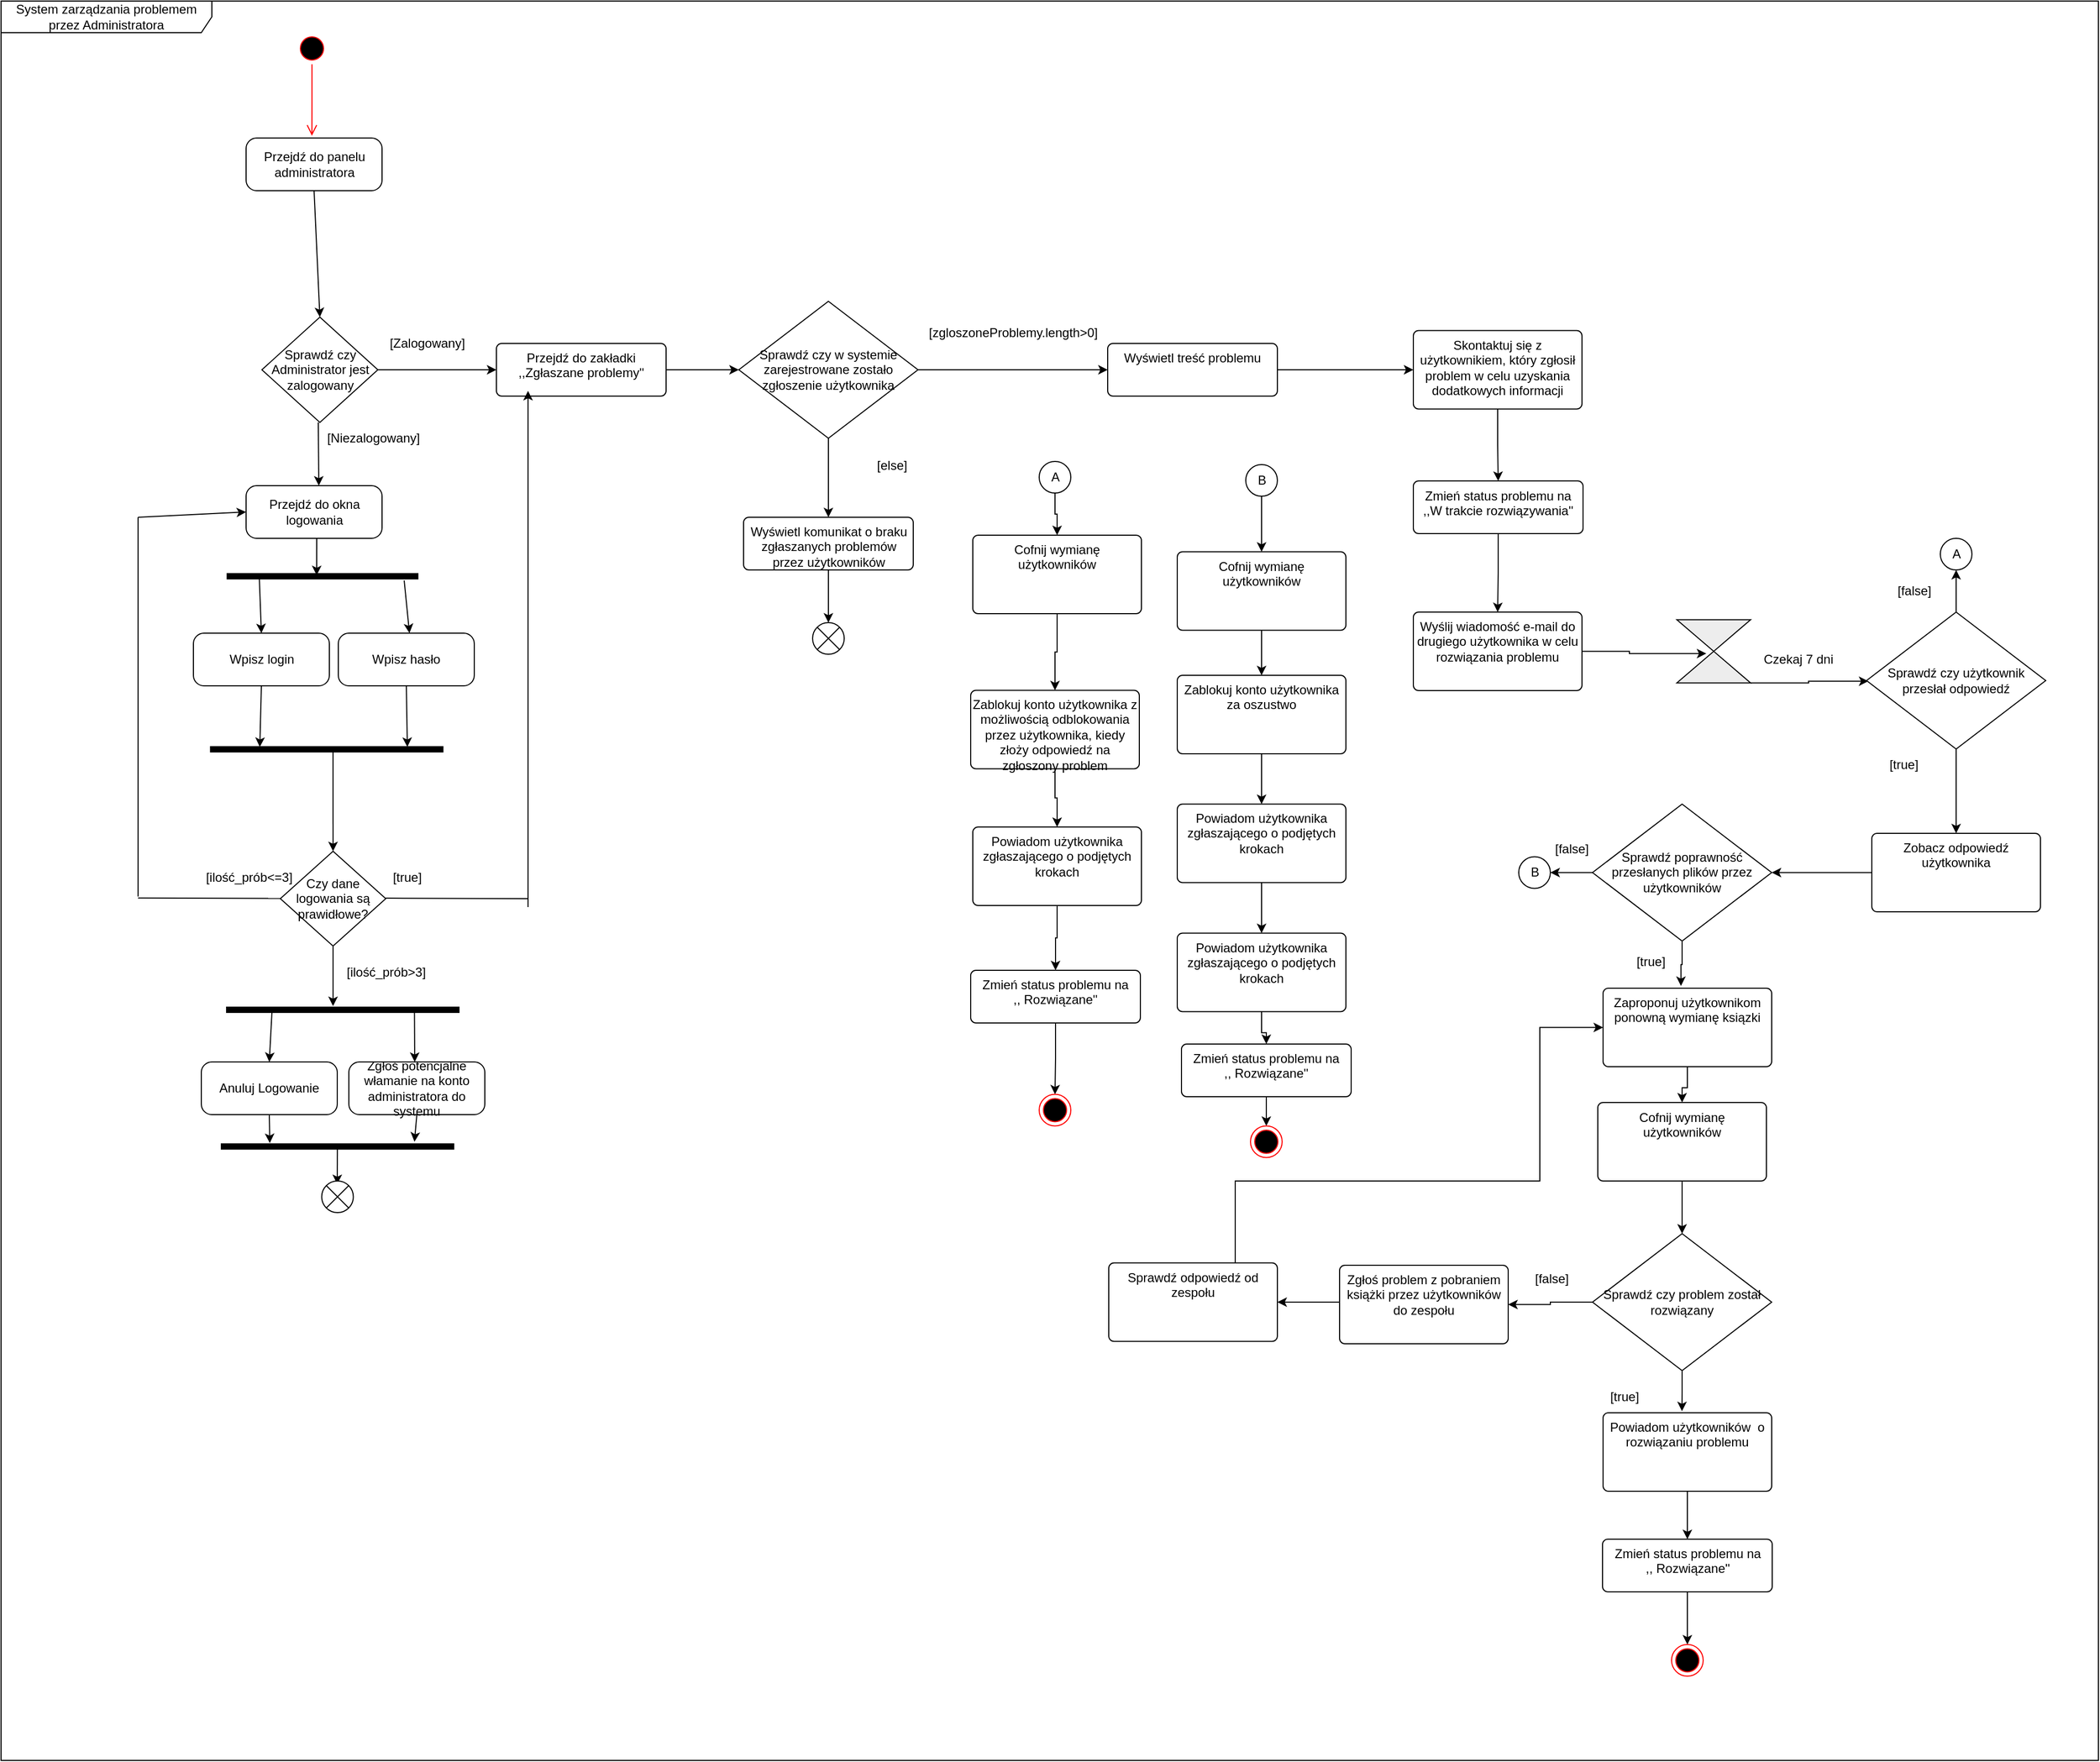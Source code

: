 <mxfile version="24.6.3" type="device">
  <diagram name="Strona-1" id="lTAQE0slSdaoe6BzQmBb">
    <mxGraphModel dx="2895" dy="828" grid="1" gridSize="10" guides="1" tooltips="1" connect="1" arrows="1" fold="1" page="1" pageScale="1" pageWidth="827" pageHeight="1169" math="0" shadow="0">
      <root>
        <mxCell id="0" />
        <mxCell id="1" parent="0" />
        <mxCell id="vOPbjcdF3jV5u_TdWIij-1" value="" style="ellipse;html=1;shape=startState;fillColor=#000000;strokeColor=#ff0000;" vertex="1" parent="1">
          <mxGeometry x="120" y="40" width="30" height="30" as="geometry" />
        </mxCell>
        <mxCell id="vOPbjcdF3jV5u_TdWIij-2" value="" style="edgeStyle=orthogonalEdgeStyle;html=1;verticalAlign=bottom;endArrow=open;endSize=8;strokeColor=#ff0000;rounded=0;entryX=0.484;entryY=-0.043;entryDx=0;entryDy=0;entryPerimeter=0;" edge="1" source="vOPbjcdF3jV5u_TdWIij-1" parent="1" target="vOPbjcdF3jV5u_TdWIij-16">
          <mxGeometry relative="1" as="geometry">
            <mxPoint x="135" y="130" as="targetPoint" />
          </mxGeometry>
        </mxCell>
        <mxCell id="vOPbjcdF3jV5u_TdWIij-48" style="edgeStyle=orthogonalEdgeStyle;rounded=0;orthogonalLoop=1;jettySize=auto;html=1;entryX=0;entryY=0.5;entryDx=0;entryDy=0;" edge="1" parent="1" source="vOPbjcdF3jV5u_TdWIij-3" target="vOPbjcdF3jV5u_TdWIij-46">
          <mxGeometry relative="1" as="geometry" />
        </mxCell>
        <mxCell id="vOPbjcdF3jV5u_TdWIij-3" value="Przejdź do zakładki &lt;br&gt;,,Zgłaszane problemy&#39;&#39;" style="html=1;align=center;verticalAlign=top;rounded=1;absoluteArcSize=1;arcSize=10;dashed=0;whiteSpace=wrap;" vertex="1" parent="1">
          <mxGeometry x="310" y="335" width="161" height="50" as="geometry" />
        </mxCell>
        <mxCell id="vOPbjcdF3jV5u_TdWIij-43" style="edgeStyle=orthogonalEdgeStyle;rounded=0;orthogonalLoop=1;jettySize=auto;html=1;entryX=0;entryY=0.5;entryDx=0;entryDy=0;" edge="1" parent="1" source="vOPbjcdF3jV5u_TdWIij-5" target="vOPbjcdF3jV5u_TdWIij-3">
          <mxGeometry relative="1" as="geometry" />
        </mxCell>
        <mxCell id="vOPbjcdF3jV5u_TdWIij-5" value="Sprawdź czy Administrator jest zalogowany " style="rhombus;whiteSpace=wrap;html=1;" vertex="1" parent="1">
          <mxGeometry x="87.5" y="310" width="110" height="100" as="geometry" />
        </mxCell>
        <mxCell id="vOPbjcdF3jV5u_TdWIij-6" value="" style="endArrow=classic;html=1;rounded=0;exitX=0.5;exitY=1;exitDx=0;exitDy=0;entryX=0.5;entryY=0;entryDx=0;entryDy=0;" edge="1" parent="1" source="vOPbjcdF3jV5u_TdWIij-16" target="vOPbjcdF3jV5u_TdWIij-5">
          <mxGeometry width="50" height="50" relative="1" as="geometry">
            <mxPoint x="142.5" y="170" as="sourcePoint" />
            <mxPoint x="140.571" y="220.001" as="targetPoint" />
          </mxGeometry>
        </mxCell>
        <mxCell id="vOPbjcdF3jV5u_TdWIij-8" value="" style="endArrow=classic;html=1;rounded=0;exitX=0.5;exitY=1;exitDx=0;exitDy=0;" edge="1" parent="1">
          <mxGeometry width="50" height="50" relative="1" as="geometry">
            <mxPoint x="141" y="410" as="sourcePoint" />
            <mxPoint x="141.5" y="470" as="targetPoint" />
          </mxGeometry>
        </mxCell>
        <mxCell id="vOPbjcdF3jV5u_TdWIij-9" value="" style="html=1;points=[];perimeter=orthogonalPerimeter;fillColor=strokeColor;rotation=90;" vertex="1" parent="1">
          <mxGeometry x="142.5" y="465.5" width="5" height="181" as="geometry" />
        </mxCell>
        <mxCell id="vOPbjcdF3jV5u_TdWIij-10" value="" style="endArrow=classic;html=1;rounded=0;" edge="1" parent="1">
          <mxGeometry width="50" height="50" relative="1" as="geometry">
            <mxPoint x="139.5" y="510" as="sourcePoint" />
            <mxPoint x="139.47" y="555" as="targetPoint" />
          </mxGeometry>
        </mxCell>
        <mxCell id="vOPbjcdF3jV5u_TdWIij-11" value="" style="endArrow=classic;html=1;rounded=0;exitX=0.5;exitY=1;exitDx=0;exitDy=0;entryX=0.5;entryY=0;entryDx=0;entryDy=0;" edge="1" parent="1" target="vOPbjcdF3jV5u_TdWIij-19">
          <mxGeometry width="50" height="50" relative="1" as="geometry">
            <mxPoint x="85" y="556.5" as="sourcePoint" />
            <mxPoint x="87.5" y="620" as="targetPoint" />
          </mxGeometry>
        </mxCell>
        <mxCell id="vOPbjcdF3jV5u_TdWIij-12" value="" style="endArrow=classic;html=1;rounded=0;exitX=0.5;exitY=1;exitDx=0;exitDy=0;entryX=0.5;entryY=0;entryDx=0;entryDy=0;" edge="1" parent="1">
          <mxGeometry width="50" height="50" relative="1" as="geometry">
            <mxPoint x="222.5" y="560" as="sourcePoint" />
            <mxPoint x="227.5" y="610" as="targetPoint" />
          </mxGeometry>
        </mxCell>
        <mxCell id="vOPbjcdF3jV5u_TdWIij-13" value="" style="endArrow=classic;html=1;rounded=0;exitX=0.5;exitY=1;exitDx=0;exitDy=0;" edge="1" parent="1" source="vOPbjcdF3jV5u_TdWIij-19">
          <mxGeometry width="50" height="50" relative="1" as="geometry">
            <mxPoint x="85.5" y="670" as="sourcePoint" />
            <mxPoint x="85.5" y="718" as="targetPoint" />
          </mxGeometry>
        </mxCell>
        <mxCell id="vOPbjcdF3jV5u_TdWIij-14" value="" style="endArrow=classic;html=1;rounded=0;exitX=0.5;exitY=1;exitDx=0;exitDy=0;" edge="1" parent="1">
          <mxGeometry width="50" height="50" relative="1" as="geometry">
            <mxPoint x="224.5" y="658" as="sourcePoint" />
            <mxPoint x="225.5" y="718" as="targetPoint" />
          </mxGeometry>
        </mxCell>
        <mxCell id="vOPbjcdF3jV5u_TdWIij-15" value="[Niezalogowany]" style="text;html=1;align=center;verticalAlign=middle;resizable=0;points=[];autosize=1;strokeColor=none;fillColor=none;" vertex="1" parent="1">
          <mxGeometry x="137.5" y="410" width="110" height="30" as="geometry" />
        </mxCell>
        <mxCell id="vOPbjcdF3jV5u_TdWIij-16" value="Przejdź do panelu administratora" style="html=1;dashed=0;rounded=1;absoluteArcSize=1;arcSize=20;verticalAlign=middle;align=center;whiteSpace=wrap;" vertex="1" parent="1">
          <mxGeometry x="72.5" y="140" width="129" height="50" as="geometry" />
        </mxCell>
        <mxCell id="vOPbjcdF3jV5u_TdWIij-18" value="Przejdź do okna logowania" style="html=1;dashed=0;rounded=1;absoluteArcSize=1;arcSize=20;verticalAlign=middle;align=center;whiteSpace=wrap;" vertex="1" parent="1">
          <mxGeometry x="72.5" y="470" width="129" height="50" as="geometry" />
        </mxCell>
        <mxCell id="vOPbjcdF3jV5u_TdWIij-19" value="Wpisz login" style="html=1;dashed=0;rounded=1;absoluteArcSize=1;arcSize=20;verticalAlign=middle;align=center;whiteSpace=wrap;" vertex="1" parent="1">
          <mxGeometry x="22.5" y="610" width="129" height="50" as="geometry" />
        </mxCell>
        <mxCell id="vOPbjcdF3jV5u_TdWIij-20" value="Wpisz hasło" style="html=1;dashed=0;rounded=1;absoluteArcSize=1;arcSize=20;verticalAlign=middle;align=center;whiteSpace=wrap;" vertex="1" parent="1">
          <mxGeometry x="160" y="610" width="129" height="50" as="geometry" />
        </mxCell>
        <mxCell id="vOPbjcdF3jV5u_TdWIij-21" value="" style="endArrow=classic;html=1;rounded=0;entryX=0.5;entryY=0;entryDx=0;entryDy=0;exitX=0.45;exitY=0.473;exitDx=0;exitDy=0;exitPerimeter=0;" edge="1" parent="1" target="vOPbjcdF3jV5u_TdWIij-22" source="vOPbjcdF3jV5u_TdWIij-39">
          <mxGeometry width="50" height="50" relative="1" as="geometry">
            <mxPoint x="150" y="730" as="sourcePoint" />
            <mxPoint x="156" y="820" as="targetPoint" />
          </mxGeometry>
        </mxCell>
        <mxCell id="vOPbjcdF3jV5u_TdWIij-22" value="Czy dane logowania są prawidłowe?" style="rhombus;whiteSpace=wrap;html=1;" vertex="1" parent="1">
          <mxGeometry x="105" y="817" width="100" height="90" as="geometry" />
        </mxCell>
        <mxCell id="vOPbjcdF3jV5u_TdWIij-23" value="" style="endArrow=none;html=1;rounded=0;" edge="1" parent="1">
          <mxGeometry width="50" height="50" relative="1" as="geometry">
            <mxPoint x="205" y="861.55" as="sourcePoint" />
            <mxPoint x="340" y="862" as="targetPoint" />
          </mxGeometry>
        </mxCell>
        <mxCell id="vOPbjcdF3jV5u_TdWIij-24" value="[true]" style="text;html=1;align=center;verticalAlign=middle;resizable=0;points=[];autosize=1;strokeColor=none;fillColor=none;" vertex="1" parent="1">
          <mxGeometry x="200" y="827" width="50" height="30" as="geometry" />
        </mxCell>
        <mxCell id="vOPbjcdF3jV5u_TdWIij-25" value="" style="endArrow=none;html=1;rounded=0;" edge="1" parent="1">
          <mxGeometry width="50" height="50" relative="1" as="geometry">
            <mxPoint x="-30" y="861.33" as="sourcePoint" />
            <mxPoint x="105" y="861.78" as="targetPoint" />
          </mxGeometry>
        </mxCell>
        <mxCell id="vOPbjcdF3jV5u_TdWIij-26" value="[ilość_prób&amp;lt;=3]" style="text;html=1;align=center;verticalAlign=middle;resizable=0;points=[];autosize=1;strokeColor=none;fillColor=none;" vertex="1" parent="1">
          <mxGeometry x="20" y="827" width="110" height="30" as="geometry" />
        </mxCell>
        <mxCell id="vOPbjcdF3jV5u_TdWIij-27" value="" style="endArrow=classic;html=1;rounded=0;exitX=0.5;exitY=1;exitDx=0;exitDy=0;entryX=0.5;entryY=0;entryDx=0;entryDy=0;" edge="1" parent="1">
          <mxGeometry width="50" height="50" relative="1" as="geometry">
            <mxPoint x="155" y="907" as="sourcePoint" />
            <mxPoint x="155" y="964" as="targetPoint" />
          </mxGeometry>
        </mxCell>
        <mxCell id="vOPbjcdF3jV5u_TdWIij-28" value="[ilość_prób&amp;gt;3]" style="text;html=1;align=center;verticalAlign=middle;resizable=0;points=[];autosize=1;strokeColor=none;fillColor=none;" vertex="1" parent="1">
          <mxGeometry x="155" y="917" width="100" height="30" as="geometry" />
        </mxCell>
        <mxCell id="vOPbjcdF3jV5u_TdWIij-29" value="" style="html=1;points=[];perimeter=orthogonalPerimeter;fillColor=strokeColor;rotation=90;" vertex="1" parent="1">
          <mxGeometry x="161.75" y="857.25" width="5" height="220.5" as="geometry" />
        </mxCell>
        <mxCell id="vOPbjcdF3jV5u_TdWIij-30" value="" style="endArrow=classic;html=1;rounded=0;exitX=0.5;exitY=1;exitDx=0;exitDy=0;entryX=0.5;entryY=0;entryDx=0;entryDy=0;" edge="1" parent="1">
          <mxGeometry width="50" height="50" relative="1" as="geometry">
            <mxPoint x="232.24" y="967" as="sourcePoint" />
            <mxPoint x="232.5" y="1017" as="targetPoint" />
          </mxGeometry>
        </mxCell>
        <mxCell id="vOPbjcdF3jV5u_TdWIij-31" value="" style="endArrow=classic;html=1;rounded=0;exitX=0.5;exitY=1;exitDx=0;exitDy=0;entryX=0.5;entryY=0;entryDx=0;entryDy=0;" edge="1" parent="1" target="vOPbjcdF3jV5u_TdWIij-38">
          <mxGeometry width="50" height="50" relative="1" as="geometry">
            <mxPoint x="97.12" y="968" as="sourcePoint" />
            <mxPoint x="97.88" y="1018" as="targetPoint" />
          </mxGeometry>
        </mxCell>
        <mxCell id="vOPbjcdF3jV5u_TdWIij-32" value="" style="html=1;points=[];perimeter=orthogonalPerimeter;fillColor=strokeColor;rotation=90;" vertex="1" parent="1">
          <mxGeometry x="156.75" y="987" width="5" height="220.5" as="geometry" />
        </mxCell>
        <mxCell id="vOPbjcdF3jV5u_TdWIij-33" value="" style="endArrow=classic;html=1;rounded=0;exitX=0.5;exitY=1;exitDx=0;exitDy=0;entryX=-0.41;entryY=0.169;entryDx=0;entryDy=0;entryPerimeter=0;" edge="1" parent="1" source="vOPbjcdF3jV5u_TdWIij-37" target="vOPbjcdF3jV5u_TdWIij-32">
          <mxGeometry width="50" height="50" relative="1" as="geometry">
            <mxPoint x="232.12" y="1057" as="sourcePoint" />
            <mxPoint x="233" y="1087" as="targetPoint" />
          </mxGeometry>
        </mxCell>
        <mxCell id="vOPbjcdF3jV5u_TdWIij-34" value="" style="endArrow=classic;html=1;rounded=0;exitX=0.5;exitY=1;exitDx=0;exitDy=0;entryX=-0.41;entryY=0.169;entryDx=0;entryDy=0;entryPerimeter=0;" edge="1" parent="1" source="vOPbjcdF3jV5u_TdWIij-38">
          <mxGeometry width="50" height="50" relative="1" as="geometry">
            <mxPoint x="95.12" y="1058" as="sourcePoint" />
            <mxPoint x="95" y="1094" as="targetPoint" />
          </mxGeometry>
        </mxCell>
        <mxCell id="vOPbjcdF3jV5u_TdWIij-35" value="" style="endArrow=classic;html=1;rounded=0;exitX=0.5;exitY=1;exitDx=0;exitDy=0;entryX=-0.41;entryY=0.169;entryDx=0;entryDy=0;entryPerimeter=0;" edge="1" parent="1">
          <mxGeometry width="50" height="50" relative="1" as="geometry">
            <mxPoint x="159.11" y="1097" as="sourcePoint" />
            <mxPoint x="158.99" y="1133" as="targetPoint" />
          </mxGeometry>
        </mxCell>
        <mxCell id="vOPbjcdF3jV5u_TdWIij-36" value="" style="shape=sumEllipse;perimeter=ellipsePerimeter;html=1;backgroundOutline=1;" vertex="1" parent="1">
          <mxGeometry x="144.25" y="1130" width="30" height="30" as="geometry" />
        </mxCell>
        <mxCell id="vOPbjcdF3jV5u_TdWIij-37" value="Zgłoś potencjalne włamanie na konto administratora do systemu" style="html=1;dashed=0;rounded=1;absoluteArcSize=1;arcSize=20;verticalAlign=middle;align=center;whiteSpace=wrap;" vertex="1" parent="1">
          <mxGeometry x="170" y="1017" width="129" height="50" as="geometry" />
        </mxCell>
        <mxCell id="vOPbjcdF3jV5u_TdWIij-38" value="Anuluj Logowanie" style="html=1;dashed=0;rounded=1;absoluteArcSize=1;arcSize=20;verticalAlign=middle;align=center;whiteSpace=wrap;" vertex="1" parent="1">
          <mxGeometry x="30" y="1017" width="129" height="50" as="geometry" />
        </mxCell>
        <mxCell id="vOPbjcdF3jV5u_TdWIij-39" value="" style="html=1;points=[];perimeter=orthogonalPerimeter;fillColor=strokeColor;rotation=90;" vertex="1" parent="1">
          <mxGeometry x="146.5" y="610" width="5" height="220.5" as="geometry" />
        </mxCell>
        <mxCell id="vOPbjcdF3jV5u_TdWIij-40" value="" style="endArrow=none;html=1;rounded=0;" edge="1" parent="1">
          <mxGeometry width="50" height="50" relative="1" as="geometry">
            <mxPoint x="-30" y="500" as="sourcePoint" />
            <mxPoint x="-30" y="860" as="targetPoint" />
          </mxGeometry>
        </mxCell>
        <mxCell id="vOPbjcdF3jV5u_TdWIij-41" value="" style="endArrow=classic;html=1;rounded=0;entryX=0;entryY=0.5;entryDx=0;entryDy=0;" edge="1" parent="1" target="vOPbjcdF3jV5u_TdWIij-18">
          <mxGeometry width="50" height="50" relative="1" as="geometry">
            <mxPoint x="-30" y="500" as="sourcePoint" />
            <mxPoint x="70" y="515" as="targetPoint" />
          </mxGeometry>
        </mxCell>
        <mxCell id="vOPbjcdF3jV5u_TdWIij-44" value="[Zalogowany]" style="text;html=1;align=center;verticalAlign=middle;resizable=0;points=[];autosize=1;strokeColor=none;fillColor=none;" vertex="1" parent="1">
          <mxGeometry x="199" y="320" width="90" height="30" as="geometry" />
        </mxCell>
        <mxCell id="vOPbjcdF3jV5u_TdWIij-45" style="edgeStyle=orthogonalEdgeStyle;rounded=0;orthogonalLoop=1;jettySize=auto;html=1;" edge="1" parent="1">
          <mxGeometry relative="1" as="geometry">
            <mxPoint x="340" y="870" as="sourcePoint" />
            <mxPoint x="340" y="380" as="targetPoint" />
            <Array as="points">
              <mxPoint x="340" y="760" />
              <mxPoint x="340" y="760" />
            </Array>
          </mxGeometry>
        </mxCell>
        <mxCell id="vOPbjcdF3jV5u_TdWIij-50" style="edgeStyle=orthogonalEdgeStyle;rounded=0;orthogonalLoop=1;jettySize=auto;html=1;entryX=0.5;entryY=0;entryDx=0;entryDy=0;" edge="1" parent="1" source="vOPbjcdF3jV5u_TdWIij-46" target="vOPbjcdF3jV5u_TdWIij-49">
          <mxGeometry relative="1" as="geometry" />
        </mxCell>
        <mxCell id="vOPbjcdF3jV5u_TdWIij-54" style="edgeStyle=orthogonalEdgeStyle;rounded=0;orthogonalLoop=1;jettySize=auto;html=1;" edge="1" parent="1" source="vOPbjcdF3jV5u_TdWIij-46" target="vOPbjcdF3jV5u_TdWIij-53">
          <mxGeometry relative="1" as="geometry" />
        </mxCell>
        <mxCell id="vOPbjcdF3jV5u_TdWIij-46" value="Sprawdź czy w systemie zarejestrowane zostało zgłoszenie użytkownika" style="rhombus;whiteSpace=wrap;html=1;" vertex="1" parent="1">
          <mxGeometry x="540" y="295" width="170" height="130" as="geometry" />
        </mxCell>
        <mxCell id="vOPbjcdF3jV5u_TdWIij-58" style="edgeStyle=orthogonalEdgeStyle;rounded=0;orthogonalLoop=1;jettySize=auto;html=1;entryX=0.5;entryY=0;entryDx=0;entryDy=0;" edge="1" parent="1" source="vOPbjcdF3jV5u_TdWIij-49" target="vOPbjcdF3jV5u_TdWIij-55">
          <mxGeometry relative="1" as="geometry" />
        </mxCell>
        <mxCell id="vOPbjcdF3jV5u_TdWIij-49" value="Wyświetl komunikat o braku zgłaszanych problemów przez użytkowników" style="html=1;align=center;verticalAlign=top;rounded=1;absoluteArcSize=1;arcSize=10;dashed=0;whiteSpace=wrap;" vertex="1" parent="1">
          <mxGeometry x="544.5" y="500" width="161" height="50" as="geometry" />
        </mxCell>
        <mxCell id="vOPbjcdF3jV5u_TdWIij-51" value="[else]" style="text;html=1;align=center;verticalAlign=middle;resizable=0;points=[];autosize=1;strokeColor=none;fillColor=none;" vertex="1" parent="1">
          <mxGeometry x="660" y="435.5" width="50" height="30" as="geometry" />
        </mxCell>
        <mxCell id="vOPbjcdF3jV5u_TdWIij-52" value="[zgloszoneProblemy.length&amp;gt;0]" style="text;html=1;align=center;verticalAlign=middle;resizable=0;points=[];autosize=1;strokeColor=none;fillColor=none;" vertex="1" parent="1">
          <mxGeometry x="710" y="310" width="180" height="30" as="geometry" />
        </mxCell>
        <mxCell id="vOPbjcdF3jV5u_TdWIij-64" style="edgeStyle=orthogonalEdgeStyle;rounded=0;orthogonalLoop=1;jettySize=auto;html=1;entryX=0;entryY=0.5;entryDx=0;entryDy=0;" edge="1" parent="1" source="vOPbjcdF3jV5u_TdWIij-53" target="vOPbjcdF3jV5u_TdWIij-62">
          <mxGeometry relative="1" as="geometry">
            <Array as="points">
              <mxPoint x="1161" y="360" />
            </Array>
          </mxGeometry>
        </mxCell>
        <mxCell id="vOPbjcdF3jV5u_TdWIij-53" value="Wyświetl treść problemu" style="html=1;align=center;verticalAlign=top;rounded=1;absoluteArcSize=1;arcSize=10;dashed=0;whiteSpace=wrap;" vertex="1" parent="1">
          <mxGeometry x="890" y="335" width="161" height="50" as="geometry" />
        </mxCell>
        <mxCell id="vOPbjcdF3jV5u_TdWIij-55" value="" style="shape=sumEllipse;perimeter=ellipsePerimeter;html=1;backgroundOutline=1;" vertex="1" parent="1">
          <mxGeometry x="610" y="600" width="30" height="30" as="geometry" />
        </mxCell>
        <mxCell id="vOPbjcdF3jV5u_TdWIij-67" style="edgeStyle=orthogonalEdgeStyle;rounded=0;orthogonalLoop=1;jettySize=auto;html=1;" edge="1" parent="1" source="vOPbjcdF3jV5u_TdWIij-60" target="vOPbjcdF3jV5u_TdWIij-66">
          <mxGeometry relative="1" as="geometry" />
        </mxCell>
        <mxCell id="vOPbjcdF3jV5u_TdWIij-60" value="Zmień status problemu na &lt;br&gt;,,W trakcie rozwiązywania&#39;&#39;" style="html=1;align=center;verticalAlign=top;rounded=1;absoluteArcSize=1;arcSize=10;dashed=0;whiteSpace=wrap;" vertex="1" parent="1">
          <mxGeometry x="1180" y="465.5" width="161" height="50" as="geometry" />
        </mxCell>
        <mxCell id="vOPbjcdF3jV5u_TdWIij-65" style="edgeStyle=orthogonalEdgeStyle;rounded=0;orthogonalLoop=1;jettySize=auto;html=1;" edge="1" parent="1" source="vOPbjcdF3jV5u_TdWIij-62" target="vOPbjcdF3jV5u_TdWIij-60">
          <mxGeometry relative="1" as="geometry" />
        </mxCell>
        <mxCell id="vOPbjcdF3jV5u_TdWIij-62" value="Skontaktuj się z użytkownikiem, który zgłosił problem w celu uzyskania dodatkowych informacji" style="html=1;align=center;verticalAlign=top;rounded=1;absoluteArcSize=1;arcSize=10;dashed=0;whiteSpace=wrap;" vertex="1" parent="1">
          <mxGeometry x="1180" y="322.75" width="160" height="74.5" as="geometry" />
        </mxCell>
        <mxCell id="vOPbjcdF3jV5u_TdWIij-66" value="Wyślij wiadomość e-mail do drugiego użytkownika w celu rozwiązania problemu " style="html=1;align=center;verticalAlign=top;rounded=1;absoluteArcSize=1;arcSize=10;dashed=0;whiteSpace=wrap;" vertex="1" parent="1">
          <mxGeometry x="1180" y="590" width="160" height="74.5" as="geometry" />
        </mxCell>
        <mxCell id="vOPbjcdF3jV5u_TdWIij-68" value="" style="shape=collate;whiteSpace=wrap;html=1;fillColor=#EDEDED;" vertex="1" parent="1">
          <mxGeometry x="1430" y="597.25" width="70" height="60" as="geometry" />
        </mxCell>
        <mxCell id="vOPbjcdF3jV5u_TdWIij-70" style="edgeStyle=orthogonalEdgeStyle;rounded=0;orthogonalLoop=1;jettySize=auto;html=1;entryX=0.4;entryY=0.535;entryDx=0;entryDy=0;entryPerimeter=0;" edge="1" parent="1" source="vOPbjcdF3jV5u_TdWIij-66" target="vOPbjcdF3jV5u_TdWIij-68">
          <mxGeometry relative="1" as="geometry">
            <Array as="points">
              <mxPoint x="1385" y="627" />
              <mxPoint x="1385" y="629" />
            </Array>
          </mxGeometry>
        </mxCell>
        <mxCell id="vOPbjcdF3jV5u_TdWIij-71" value="Czekaj 7 dni" style="text;html=1;align=center;verticalAlign=middle;resizable=0;points=[];autosize=1;strokeColor=none;fillColor=none;" vertex="1" parent="1">
          <mxGeometry x="1500" y="620" width="90" height="30" as="geometry" />
        </mxCell>
        <mxCell id="vOPbjcdF3jV5u_TdWIij-74" style="edgeStyle=orthogonalEdgeStyle;rounded=0;orthogonalLoop=1;jettySize=auto;html=1;exitX=1;exitY=1;exitDx=0;exitDy=0;entryX=0.011;entryY=0.912;entryDx=0;entryDy=0;entryPerimeter=0;" edge="1" parent="1" source="vOPbjcdF3jV5u_TdWIij-68">
          <mxGeometry relative="1" as="geometry">
            <mxPoint x="1611.771" y="655.6" as="targetPoint" />
            <Array as="points">
              <mxPoint x="1555" y="657" />
              <mxPoint x="1555" y="656" />
            </Array>
          </mxGeometry>
        </mxCell>
        <mxCell id="vOPbjcdF3jV5u_TdWIij-91" style="edgeStyle=orthogonalEdgeStyle;rounded=0;orthogonalLoop=1;jettySize=auto;html=1;entryX=0.5;entryY=0;entryDx=0;entryDy=0;" edge="1" parent="1" source="vOPbjcdF3jV5u_TdWIij-77" target="vOPbjcdF3jV5u_TdWIij-89">
          <mxGeometry relative="1" as="geometry" />
        </mxCell>
        <mxCell id="vOPbjcdF3jV5u_TdWIij-95" style="edgeStyle=orthogonalEdgeStyle;rounded=0;orthogonalLoop=1;jettySize=auto;html=1;entryX=0.5;entryY=1;entryDx=0;entryDy=0;" edge="1" parent="1" source="vOPbjcdF3jV5u_TdWIij-77" target="vOPbjcdF3jV5u_TdWIij-94">
          <mxGeometry relative="1" as="geometry" />
        </mxCell>
        <mxCell id="vOPbjcdF3jV5u_TdWIij-77" value="Sprawdź czy użytkownik przesłał odpowiedź" style="rhombus;whiteSpace=wrap;html=1;" vertex="1" parent="1">
          <mxGeometry x="1610" y="590" width="170" height="130" as="geometry" />
        </mxCell>
        <mxCell id="vOPbjcdF3jV5u_TdWIij-103" style="edgeStyle=orthogonalEdgeStyle;rounded=0;orthogonalLoop=1;jettySize=auto;html=1;entryX=0.5;entryY=0;entryDx=0;entryDy=0;" edge="1" parent="1" source="vOPbjcdF3jV5u_TdWIij-78" target="vOPbjcdF3jV5u_TdWIij-82">
          <mxGeometry relative="1" as="geometry" />
        </mxCell>
        <mxCell id="vOPbjcdF3jV5u_TdWIij-78" value="Cofnij wymianę użytkowników" style="html=1;align=center;verticalAlign=top;rounded=1;absoluteArcSize=1;arcSize=10;dashed=0;whiteSpace=wrap;" vertex="1" parent="1">
          <mxGeometry x="762" y="517" width="160" height="74.5" as="geometry" />
        </mxCell>
        <mxCell id="vOPbjcdF3jV5u_TdWIij-80" value="[false]" style="text;html=1;align=center;verticalAlign=middle;resizable=0;points=[];autosize=1;strokeColor=none;fillColor=none;" vertex="1" parent="1">
          <mxGeometry x="1625" y="555" width="60" height="30" as="geometry" />
        </mxCell>
        <mxCell id="vOPbjcdF3jV5u_TdWIij-104" style="edgeStyle=orthogonalEdgeStyle;rounded=0;orthogonalLoop=1;jettySize=auto;html=1;" edge="1" parent="1" source="vOPbjcdF3jV5u_TdWIij-82" target="vOPbjcdF3jV5u_TdWIij-84">
          <mxGeometry relative="1" as="geometry" />
        </mxCell>
        <mxCell id="vOPbjcdF3jV5u_TdWIij-82" value="Zablokuj konto użytkownika z możliwością odblokowania przez użytkownika, kiedy złoży odpowiedź na zgłoszony problem" style="html=1;align=center;verticalAlign=top;rounded=1;absoluteArcSize=1;arcSize=10;dashed=0;whiteSpace=wrap;" vertex="1" parent="1">
          <mxGeometry x="760" y="664.25" width="160" height="74.5" as="geometry" />
        </mxCell>
        <mxCell id="vOPbjcdF3jV5u_TdWIij-105" style="edgeStyle=orthogonalEdgeStyle;rounded=0;orthogonalLoop=1;jettySize=auto;html=1;entryX=0.5;entryY=0;entryDx=0;entryDy=0;" edge="1" parent="1" source="vOPbjcdF3jV5u_TdWIij-84" target="vOPbjcdF3jV5u_TdWIij-86">
          <mxGeometry relative="1" as="geometry" />
        </mxCell>
        <mxCell id="vOPbjcdF3jV5u_TdWIij-84" value="Powiadom użytkownika zgłaszającego o podjętych krokach" style="html=1;align=center;verticalAlign=top;rounded=1;absoluteArcSize=1;arcSize=10;dashed=0;whiteSpace=wrap;" vertex="1" parent="1">
          <mxGeometry x="762" y="794" width="160" height="74.5" as="geometry" />
        </mxCell>
        <mxCell id="vOPbjcdF3jV5u_TdWIij-107" style="edgeStyle=orthogonalEdgeStyle;rounded=0;orthogonalLoop=1;jettySize=auto;html=1;" edge="1" parent="1" source="vOPbjcdF3jV5u_TdWIij-86" target="vOPbjcdF3jV5u_TdWIij-106">
          <mxGeometry relative="1" as="geometry" />
        </mxCell>
        <mxCell id="vOPbjcdF3jV5u_TdWIij-86" value="Zmień status problemu na &lt;br&gt;,, Rozwiązane&#39;&#39;" style="html=1;align=center;verticalAlign=top;rounded=1;absoluteArcSize=1;arcSize=10;dashed=0;whiteSpace=wrap;" vertex="1" parent="1">
          <mxGeometry x="760" y="930" width="161" height="50" as="geometry" />
        </mxCell>
        <mxCell id="vOPbjcdF3jV5u_TdWIij-88" value="[true]" style="text;html=1;align=center;verticalAlign=middle;resizable=0;points=[];autosize=1;strokeColor=none;fillColor=none;" vertex="1" parent="1">
          <mxGeometry x="1620" y="720" width="50" height="30" as="geometry" />
        </mxCell>
        <mxCell id="vOPbjcdF3jV5u_TdWIij-93" style="edgeStyle=orthogonalEdgeStyle;rounded=0;orthogonalLoop=1;jettySize=auto;html=1;entryX=1;entryY=0.5;entryDx=0;entryDy=0;" edge="1" parent="1" source="vOPbjcdF3jV5u_TdWIij-89">
          <mxGeometry relative="1" as="geometry">
            <mxPoint x="1520.0" y="837.25" as="targetPoint" />
          </mxGeometry>
        </mxCell>
        <mxCell id="vOPbjcdF3jV5u_TdWIij-89" value="Zobacz odpowiedź użytkownika" style="html=1;align=center;verticalAlign=top;rounded=1;absoluteArcSize=1;arcSize=10;dashed=0;whiteSpace=wrap;" vertex="1" parent="1">
          <mxGeometry x="1615" y="800" width="160" height="74.5" as="geometry" />
        </mxCell>
        <mxCell id="vOPbjcdF3jV5u_TdWIij-94" value="A" style="ellipse;html=1;" vertex="1" parent="1">
          <mxGeometry x="1680" y="520" width="30" height="30" as="geometry" />
        </mxCell>
        <mxCell id="vOPbjcdF3jV5u_TdWIij-109" style="edgeStyle=orthogonalEdgeStyle;rounded=0;orthogonalLoop=1;jettySize=auto;html=1;entryX=1;entryY=0.5;entryDx=0;entryDy=0;" edge="1" parent="1" source="vOPbjcdF3jV5u_TdWIij-96" target="vOPbjcdF3jV5u_TdWIij-108">
          <mxGeometry relative="1" as="geometry" />
        </mxCell>
        <mxCell id="vOPbjcdF3jV5u_TdWIij-96" value="Sprawdź poprawność przesłanych plików przez użytkowników" style="rhombus;whiteSpace=wrap;html=1;" vertex="1" parent="1">
          <mxGeometry x="1350" y="772.25" width="170" height="130" as="geometry" />
        </mxCell>
        <mxCell id="vOPbjcdF3jV5u_TdWIij-97" value="[true]" style="text;html=1;align=center;verticalAlign=middle;resizable=0;points=[];autosize=1;strokeColor=none;fillColor=none;" vertex="1" parent="1">
          <mxGeometry x="1380" y="907" width="50" height="30" as="geometry" />
        </mxCell>
        <mxCell id="vOPbjcdF3jV5u_TdWIij-98" value="[false]" style="text;html=1;align=center;verticalAlign=middle;resizable=0;points=[];autosize=1;strokeColor=none;fillColor=none;" vertex="1" parent="1">
          <mxGeometry x="1300" y="800" width="60" height="30" as="geometry" />
        </mxCell>
        <mxCell id="vOPbjcdF3jV5u_TdWIij-102" style="edgeStyle=orthogonalEdgeStyle;rounded=0;orthogonalLoop=1;jettySize=auto;html=1;entryX=0.5;entryY=0;entryDx=0;entryDy=0;" edge="1" parent="1" source="vOPbjcdF3jV5u_TdWIij-99" target="vOPbjcdF3jV5u_TdWIij-78">
          <mxGeometry relative="1" as="geometry" />
        </mxCell>
        <mxCell id="vOPbjcdF3jV5u_TdWIij-99" value="A" style="ellipse;html=1;" vertex="1" parent="1">
          <mxGeometry x="825" y="447" width="30" height="30" as="geometry" />
        </mxCell>
        <mxCell id="vOPbjcdF3jV5u_TdWIij-106" value="" style="ellipse;html=1;shape=endState;fillColor=#000000;strokeColor=#ff0000;" vertex="1" parent="1">
          <mxGeometry x="825" y="1047.75" width="30" height="30" as="geometry" />
        </mxCell>
        <mxCell id="vOPbjcdF3jV5u_TdWIij-108" value="B" style="ellipse;html=1;" vertex="1" parent="1">
          <mxGeometry x="1280" y="822.25" width="30" height="30" as="geometry" />
        </mxCell>
        <mxCell id="vOPbjcdF3jV5u_TdWIij-112" style="edgeStyle=orthogonalEdgeStyle;rounded=0;orthogonalLoop=1;jettySize=auto;html=1;" edge="1" parent="1" source="vOPbjcdF3jV5u_TdWIij-110" target="vOPbjcdF3jV5u_TdWIij-111">
          <mxGeometry relative="1" as="geometry" />
        </mxCell>
        <mxCell id="vOPbjcdF3jV5u_TdWIij-110" value="B" style="ellipse;html=1;" vertex="1" parent="1">
          <mxGeometry x="1021" y="450" width="30" height="30" as="geometry" />
        </mxCell>
        <mxCell id="vOPbjcdF3jV5u_TdWIij-114" style="edgeStyle=orthogonalEdgeStyle;rounded=0;orthogonalLoop=1;jettySize=auto;html=1;entryX=0.5;entryY=0;entryDx=0;entryDy=0;" edge="1" parent="1" source="vOPbjcdF3jV5u_TdWIij-111" target="vOPbjcdF3jV5u_TdWIij-113">
          <mxGeometry relative="1" as="geometry" />
        </mxCell>
        <mxCell id="vOPbjcdF3jV5u_TdWIij-111" value="Cofnij wymianę użytkowników" style="html=1;align=center;verticalAlign=top;rounded=1;absoluteArcSize=1;arcSize=10;dashed=0;whiteSpace=wrap;" vertex="1" parent="1">
          <mxGeometry x="956" y="532.75" width="160" height="74.5" as="geometry" />
        </mxCell>
        <mxCell id="vOPbjcdF3jV5u_TdWIij-116" style="edgeStyle=orthogonalEdgeStyle;rounded=0;orthogonalLoop=1;jettySize=auto;html=1;entryX=0.5;entryY=0;entryDx=0;entryDy=0;" edge="1" parent="1" source="vOPbjcdF3jV5u_TdWIij-113" target="vOPbjcdF3jV5u_TdWIij-115">
          <mxGeometry relative="1" as="geometry" />
        </mxCell>
        <mxCell id="vOPbjcdF3jV5u_TdWIij-113" value="Zablokuj konto użytkownika za oszustwo" style="html=1;align=center;verticalAlign=top;rounded=1;absoluteArcSize=1;arcSize=10;dashed=0;whiteSpace=wrap;" vertex="1" parent="1">
          <mxGeometry x="956" y="650" width="160" height="74.5" as="geometry" />
        </mxCell>
        <mxCell id="vOPbjcdF3jV5u_TdWIij-118" style="edgeStyle=orthogonalEdgeStyle;rounded=0;orthogonalLoop=1;jettySize=auto;html=1;entryX=0.5;entryY=0;entryDx=0;entryDy=0;" edge="1" parent="1" source="vOPbjcdF3jV5u_TdWIij-115" target="vOPbjcdF3jV5u_TdWIij-117">
          <mxGeometry relative="1" as="geometry" />
        </mxCell>
        <mxCell id="vOPbjcdF3jV5u_TdWIij-115" value="Powiadom użytkownika zgłaszającego o podjętych krokach" style="html=1;align=center;verticalAlign=top;rounded=1;absoluteArcSize=1;arcSize=10;dashed=0;whiteSpace=wrap;" vertex="1" parent="1">
          <mxGeometry x="956" y="772.25" width="160" height="74.5" as="geometry" />
        </mxCell>
        <mxCell id="vOPbjcdF3jV5u_TdWIij-121" style="edgeStyle=orthogonalEdgeStyle;rounded=0;orthogonalLoop=1;jettySize=auto;html=1;entryX=0.5;entryY=0;entryDx=0;entryDy=0;" edge="1" parent="1" source="vOPbjcdF3jV5u_TdWIij-117" target="vOPbjcdF3jV5u_TdWIij-119">
          <mxGeometry relative="1" as="geometry" />
        </mxCell>
        <mxCell id="vOPbjcdF3jV5u_TdWIij-117" value="Powiadom użytkownika zgłaszającego o podjętych krokach" style="html=1;align=center;verticalAlign=top;rounded=1;absoluteArcSize=1;arcSize=10;dashed=0;whiteSpace=wrap;" vertex="1" parent="1">
          <mxGeometry x="956" y="894.75" width="160" height="74.5" as="geometry" />
        </mxCell>
        <mxCell id="vOPbjcdF3jV5u_TdWIij-125" style="edgeStyle=orthogonalEdgeStyle;rounded=0;orthogonalLoop=1;jettySize=auto;html=1;entryX=0.5;entryY=0;entryDx=0;entryDy=0;" edge="1" parent="1" source="vOPbjcdF3jV5u_TdWIij-119" target="vOPbjcdF3jV5u_TdWIij-122">
          <mxGeometry relative="1" as="geometry" />
        </mxCell>
        <mxCell id="vOPbjcdF3jV5u_TdWIij-119" value="Zmień status problemu na &lt;br&gt;,, Rozwiązane&#39;&#39;" style="html=1;align=center;verticalAlign=top;rounded=1;absoluteArcSize=1;arcSize=10;dashed=0;whiteSpace=wrap;" vertex="1" parent="1">
          <mxGeometry x="960" y="1000" width="161" height="50" as="geometry" />
        </mxCell>
        <mxCell id="vOPbjcdF3jV5u_TdWIij-122" value="" style="ellipse;html=1;shape=endState;fillColor=#000000;strokeColor=#ff0000;" vertex="1" parent="1">
          <mxGeometry x="1025.5" y="1077.75" width="30" height="30" as="geometry" />
        </mxCell>
        <mxCell id="vOPbjcdF3jV5u_TdWIij-144" style="edgeStyle=orthogonalEdgeStyle;rounded=0;orthogonalLoop=1;jettySize=auto;html=1;" edge="1" parent="1" source="vOPbjcdF3jV5u_TdWIij-126" target="vOPbjcdF3jV5u_TdWIij-129">
          <mxGeometry relative="1" as="geometry" />
        </mxCell>
        <mxCell id="vOPbjcdF3jV5u_TdWIij-126" value="Zaproponuj użytkownikom ponowną wymianę ksiązki" style="html=1;align=center;verticalAlign=top;rounded=1;absoluteArcSize=1;arcSize=10;dashed=0;whiteSpace=wrap;" vertex="1" parent="1">
          <mxGeometry x="1360" y="947" width="160" height="74.5" as="geometry" />
        </mxCell>
        <mxCell id="vOPbjcdF3jV5u_TdWIij-141" style="edgeStyle=orthogonalEdgeStyle;rounded=0;orthogonalLoop=1;jettySize=auto;html=1;entryX=1;entryY=0.5;entryDx=0;entryDy=0;" edge="1" parent="1" source="vOPbjcdF3jV5u_TdWIij-128" target="vOPbjcdF3jV5u_TdWIij-139">
          <mxGeometry relative="1" as="geometry">
            <Array as="points">
              <mxPoint x="1100" y="1245" />
              <mxPoint x="1100" y="1245" />
            </Array>
          </mxGeometry>
        </mxCell>
        <mxCell id="vOPbjcdF3jV5u_TdWIij-128" value="Zgłoś problem z pobraniem książki przez użytkowników do zespołu " style="html=1;align=center;verticalAlign=top;rounded=1;absoluteArcSize=1;arcSize=10;dashed=0;whiteSpace=wrap;" vertex="1" parent="1">
          <mxGeometry x="1110" y="1210" width="160" height="74.5" as="geometry" />
        </mxCell>
        <mxCell id="vOPbjcdF3jV5u_TdWIij-145" style="edgeStyle=orthogonalEdgeStyle;rounded=0;orthogonalLoop=1;jettySize=auto;html=1;entryX=0.5;entryY=0;entryDx=0;entryDy=0;" edge="1" parent="1" source="vOPbjcdF3jV5u_TdWIij-129" target="vOPbjcdF3jV5u_TdWIij-133">
          <mxGeometry relative="1" as="geometry" />
        </mxCell>
        <mxCell id="vOPbjcdF3jV5u_TdWIij-129" value="Cofnij wymianę użytkowników" style="html=1;align=center;verticalAlign=top;rounded=1;absoluteArcSize=1;arcSize=10;dashed=0;whiteSpace=wrap;" vertex="1" parent="1">
          <mxGeometry x="1355" y="1055.5" width="160" height="74.5" as="geometry" />
        </mxCell>
        <mxCell id="vOPbjcdF3jV5u_TdWIij-138" style="edgeStyle=orthogonalEdgeStyle;rounded=0;orthogonalLoop=1;jettySize=auto;html=1;entryX=1;entryY=0.5;entryDx=0;entryDy=0;" edge="1" parent="1" source="vOPbjcdF3jV5u_TdWIij-133" target="vOPbjcdF3jV5u_TdWIij-128">
          <mxGeometry relative="1" as="geometry" />
        </mxCell>
        <mxCell id="vOPbjcdF3jV5u_TdWIij-133" value="Sprawdź czy problem został rozwiązany " style="rhombus;whiteSpace=wrap;html=1;" vertex="1" parent="1">
          <mxGeometry x="1350" y="1180" width="170" height="130" as="geometry" />
        </mxCell>
        <mxCell id="vOPbjcdF3jV5u_TdWIij-136" value="[false]" style="text;html=1;align=center;verticalAlign=middle;resizable=0;points=[];autosize=1;strokeColor=none;fillColor=none;" vertex="1" parent="1">
          <mxGeometry x="1281" y="1207.5" width="60" height="30" as="geometry" />
        </mxCell>
        <mxCell id="vOPbjcdF3jV5u_TdWIij-142" style="edgeStyle=orthogonalEdgeStyle;rounded=0;orthogonalLoop=1;jettySize=auto;html=1;exitX=0.75;exitY=0;exitDx=0;exitDy=0;entryX=0;entryY=0.5;entryDx=0;entryDy=0;" edge="1" parent="1" source="vOPbjcdF3jV5u_TdWIij-139" target="vOPbjcdF3jV5u_TdWIij-126">
          <mxGeometry relative="1" as="geometry">
            <Array as="points">
              <mxPoint x="1011" y="1130" />
              <mxPoint x="1300" y="1130" />
              <mxPoint x="1300" y="984" />
            </Array>
          </mxGeometry>
        </mxCell>
        <mxCell id="vOPbjcdF3jV5u_TdWIij-139" value="Sprawdź odpowiedź od zespołu" style="html=1;align=center;verticalAlign=top;rounded=1;absoluteArcSize=1;arcSize=10;dashed=0;whiteSpace=wrap;" vertex="1" parent="1">
          <mxGeometry x="891" y="1207.75" width="160" height="74.5" as="geometry" />
        </mxCell>
        <mxCell id="vOPbjcdF3jV5u_TdWIij-143" style="edgeStyle=orthogonalEdgeStyle;rounded=0;orthogonalLoop=1;jettySize=auto;html=1;entryX=0.462;entryY=-0.028;entryDx=0;entryDy=0;entryPerimeter=0;" edge="1" parent="1" source="vOPbjcdF3jV5u_TdWIij-96" target="vOPbjcdF3jV5u_TdWIij-126">
          <mxGeometry relative="1" as="geometry" />
        </mxCell>
        <mxCell id="vOPbjcdF3jV5u_TdWIij-146" value="[true]" style="text;html=1;align=center;verticalAlign=middle;resizable=0;points=[];autosize=1;strokeColor=none;fillColor=none;" vertex="1" parent="1">
          <mxGeometry x="1355" y="1320" width="50" height="30" as="geometry" />
        </mxCell>
        <mxCell id="vOPbjcdF3jV5u_TdWIij-150" style="edgeStyle=orthogonalEdgeStyle;rounded=0;orthogonalLoop=1;jettySize=auto;html=1;entryX=0.5;entryY=0;entryDx=0;entryDy=0;" edge="1" parent="1" source="vOPbjcdF3jV5u_TdWIij-147" target="vOPbjcdF3jV5u_TdWIij-149">
          <mxGeometry relative="1" as="geometry" />
        </mxCell>
        <mxCell id="vOPbjcdF3jV5u_TdWIij-147" value="Powiadom użytkowników&amp;nbsp; o rozwiązaniu problemu" style="html=1;align=center;verticalAlign=top;rounded=1;absoluteArcSize=1;arcSize=10;dashed=0;whiteSpace=wrap;" vertex="1" parent="1">
          <mxGeometry x="1360" y="1350" width="160" height="74.5" as="geometry" />
        </mxCell>
        <mxCell id="vOPbjcdF3jV5u_TdWIij-148" style="edgeStyle=orthogonalEdgeStyle;rounded=0;orthogonalLoop=1;jettySize=auto;html=1;entryX=0.468;entryY=-0.02;entryDx=0;entryDy=0;entryPerimeter=0;" edge="1" parent="1" source="vOPbjcdF3jV5u_TdWIij-133" target="vOPbjcdF3jV5u_TdWIij-147">
          <mxGeometry relative="1" as="geometry" />
        </mxCell>
        <mxCell id="vOPbjcdF3jV5u_TdWIij-152" style="edgeStyle=orthogonalEdgeStyle;rounded=0;orthogonalLoop=1;jettySize=auto;html=1;entryX=0.5;entryY=0;entryDx=0;entryDy=0;" edge="1" parent="1" source="vOPbjcdF3jV5u_TdWIij-149" target="vOPbjcdF3jV5u_TdWIij-151">
          <mxGeometry relative="1" as="geometry" />
        </mxCell>
        <mxCell id="vOPbjcdF3jV5u_TdWIij-149" value="Zmień status problemu na &lt;br&gt;,, Rozwiązane&#39;&#39;" style="html=1;align=center;verticalAlign=top;rounded=1;absoluteArcSize=1;arcSize=10;dashed=0;whiteSpace=wrap;" vertex="1" parent="1">
          <mxGeometry x="1359.5" y="1470" width="161" height="50" as="geometry" />
        </mxCell>
        <mxCell id="vOPbjcdF3jV5u_TdWIij-151" value="" style="ellipse;html=1;shape=endState;fillColor=#000000;strokeColor=#ff0000;" vertex="1" parent="1">
          <mxGeometry x="1425" y="1570" width="30" height="30" as="geometry" />
        </mxCell>
        <mxCell id="vOPbjcdF3jV5u_TdWIij-171" value="System zarządzania problemem przez Administratora" style="shape=umlFrame;whiteSpace=wrap;html=1;pointerEvents=0;width=200;height=30;" vertex="1" parent="1">
          <mxGeometry x="-160" y="10" width="1990" height="1670" as="geometry" />
        </mxCell>
      </root>
    </mxGraphModel>
  </diagram>
</mxfile>
